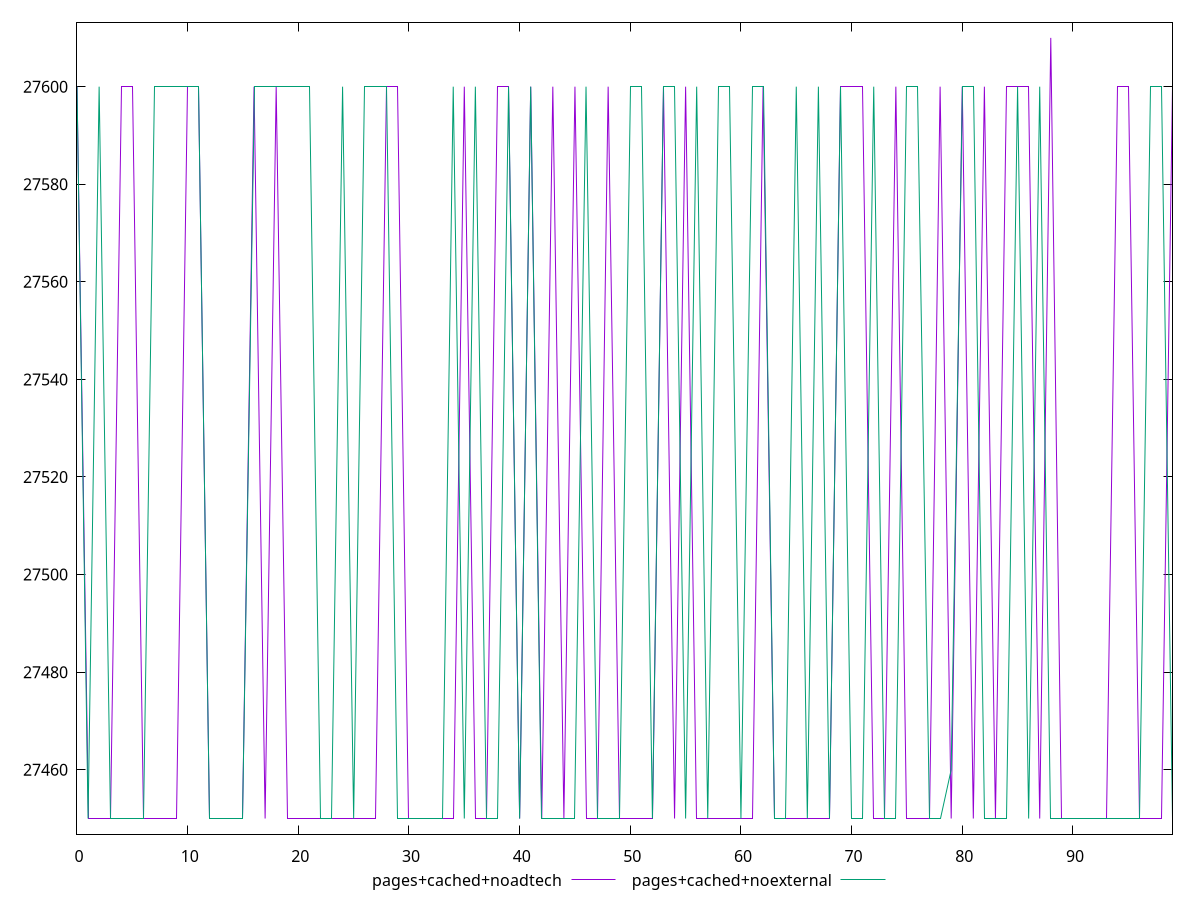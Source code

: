 reset

$pagesCachedNoadtech <<EOF
0 27600
1 27450
2 27450
3 27450
4 27600
5 27600
6 27450
7 27450
8 27450
9 27450
10 27600
11 27600
12 27450
13 27450
14 27450
15 27450
16 27600
17 27450
18 27600
19 27450
20 27450
21 27450
22 27450
23 27450
24 27450
25 27450
26 27450
27 27450
28 27600
29 27600
30 27450
31 27450
32 27450
33 27450
34 27450
35 27600
36 27450
37 27450
38 27600
39 27600
40 27450
41 27600
42 27450
43 27600
44 27450
45 27600
46 27450
47 27450
48 27600
49 27450
50 27450
51 27450
52 27450
53 27600
54 27450
55 27600
56 27450
57 27450
58 27450
59 27450
60 27450
61 27450
62 27600
63 27450
64 27450
65 27450
66 27450
67 27450
68 27450
69 27600
70 27600
71 27600
72 27450
73 27450
74 27600
75 27450
76 27450
77 27450
78 27600
79 27450
80 27600
81 27450
82 27600
83 27450
84 27600
85 27600
86 27600
87 27450
88 27610
89 27450
90 27450
91 27450
92 27450
93 27450
94 27600
95 27600
96 27450
97 27450
98 27450
99 27600
EOF

$pagesCachedNoexternal <<EOF
0 27600
1 27450
2 27600
3 27450
4 27450
5 27450
6 27450
7 27600
8 27600
9 27600
10 27600
11 27600
12 27450
13 27450
14 27450
15 27450
16 27600
17 27600
18 27600
19 27600
20 27600
21 27600
22 27450
23 27450
24 27600
25 27450
26 27600
27 27600
28 27600
29 27450
30 27450
31 27450
32 27450
33 27450
34 27600
35 27450
36 27600
37 27450
38 27450
39 27600
40 27450
41 27600
42 27450
43 27450
44 27450
45 27450
46 27600
47 27450
48 27450
49 27450
50 27600
51 27600
52 27450
53 27600
54 27600
55 27450
56 27600
57 27450
58 27600
59 27600
60 27450
61 27600
62 27600
63 27450
64 27450
65 27600
66 27450
67 27600
68 27450
69 27600
70 27450
71 27450
72 27600
73 27450
74 27450
75 27600
76 27600
77 27450
78 27450
79 27460
80 27600
81 27600
82 27450
83 27450
84 27450
85 27600
86 27450
87 27600
88 27450
89 27450
90 27450
91 27450
92 27450
93 27450
94 27450
95 27450
96 27450
97 27600
98 27600
99 27450
EOF

set key outside below
set xrange [0:99]
set yrange [27446.8:27613.2]
set trange [27446.8:27613.2]
set terminal svg size 640, 500 enhanced background rgb 'white'
set output "report_00007_2020-12-11T15:55:29.892Z/uses-webp-images/comparison/line/4_vs_5.svg"

plot $pagesCachedNoadtech title "pages+cached+noadtech" with line, \
     $pagesCachedNoexternal title "pages+cached+noexternal" with line

reset
